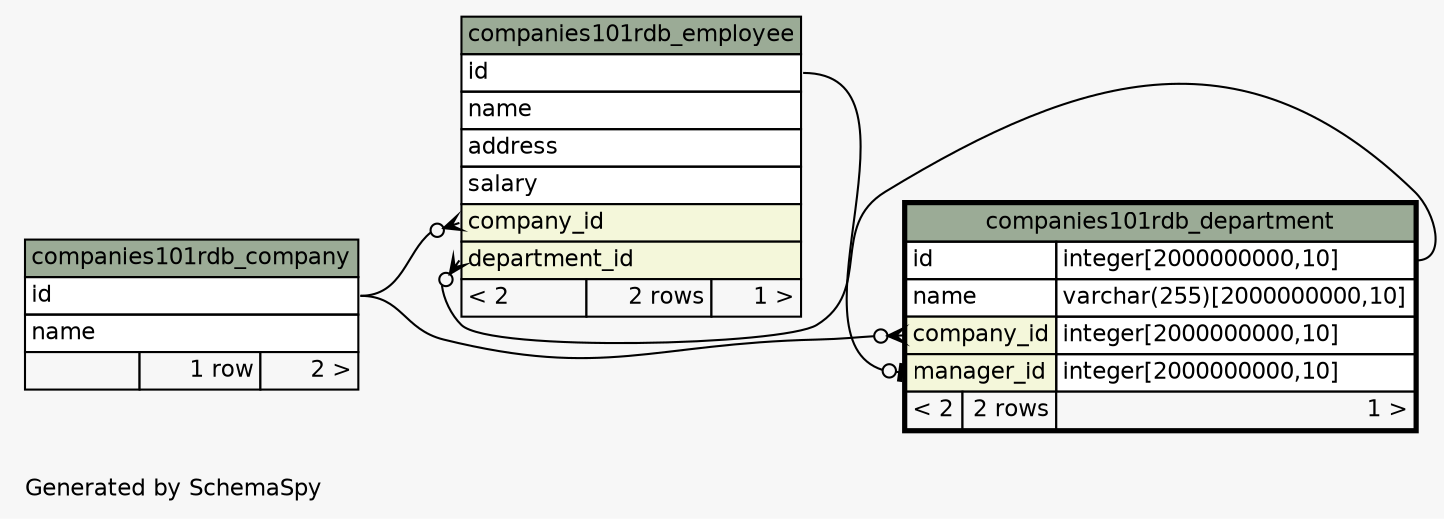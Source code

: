 // dot 2.38.0 on Windows 7 6.1
// SchemaSpy rev 590
digraph "oneDegreeRelationshipsDiagram" {
  graph [
    rankdir="RL"
    bgcolor="#f7f7f7"
    label="\nGenerated by SchemaSpy"
    labeljust="l"
    nodesep="0.18"
    ranksep="0.46"
    fontname="Helvetica"
    fontsize="11"
  ];
  node [
    fontname="Helvetica"
    fontsize="11"
    shape="plaintext"
  ];
  edge [
    arrowsize="0.8"
  ];
  "companies101rdb_department":"company_id":w -> "companies101rdb_company":"id":e [arrowhead=none dir=back arrowtail=crowodot];
  "companies101rdb_department":"manager_id":w -> "companies101rdb_employee":"id":e [arrowhead=none dir=back arrowtail=teeodot];
  "companies101rdb_employee":"company_id":w -> "companies101rdb_company":"id":e [arrowhead=none dir=back arrowtail=crowodot];
  "companies101rdb_employee":"department_id":w -> "companies101rdb_department":"id.type":e [arrowhead=none dir=back arrowtail=crowodot];
  "companies101rdb_company" [
    label=<
    <TABLE BORDER="0" CELLBORDER="1" CELLSPACING="0" BGCOLOR="#ffffff">
      <TR><TD COLSPAN="3" BGCOLOR="#9bab96" ALIGN="CENTER">companies101rdb_company</TD></TR>
      <TR><TD PORT="id" COLSPAN="3" ALIGN="LEFT">id</TD></TR>
      <TR><TD PORT="name" COLSPAN="3" ALIGN="LEFT">name</TD></TR>
      <TR><TD ALIGN="LEFT" BGCOLOR="#f7f7f7">  </TD><TD ALIGN="RIGHT" BGCOLOR="#f7f7f7">1 row</TD><TD ALIGN="RIGHT" BGCOLOR="#f7f7f7">2 &gt;</TD></TR>
    </TABLE>>
    URL="companies101rdb_company.html"
    tooltip="companies101rdb_company"
  ];
  "companies101rdb_department" [
    label=<
    <TABLE BORDER="2" CELLBORDER="1" CELLSPACING="0" BGCOLOR="#ffffff">
      <TR><TD COLSPAN="3" BGCOLOR="#9bab96" ALIGN="CENTER">companies101rdb_department</TD></TR>
      <TR><TD PORT="id" COLSPAN="2" ALIGN="LEFT">id</TD><TD PORT="id.type" ALIGN="LEFT">integer[2000000000,10]</TD></TR>
      <TR><TD PORT="name" COLSPAN="2" ALIGN="LEFT">name</TD><TD PORT="name.type" ALIGN="LEFT">varchar(255)[2000000000,10]</TD></TR>
      <TR><TD PORT="company_id" COLSPAN="2" BGCOLOR="#f4f7da" ALIGN="LEFT">company_id</TD><TD PORT="company_id.type" ALIGN="LEFT">integer[2000000000,10]</TD></TR>
      <TR><TD PORT="manager_id" COLSPAN="2" BGCOLOR="#f4f7da" ALIGN="LEFT">manager_id</TD><TD PORT="manager_id.type" ALIGN="LEFT">integer[2000000000,10]</TD></TR>
      <TR><TD ALIGN="LEFT" BGCOLOR="#f7f7f7">&lt; 2</TD><TD ALIGN="RIGHT" BGCOLOR="#f7f7f7">2 rows</TD><TD ALIGN="RIGHT" BGCOLOR="#f7f7f7">1 &gt;</TD></TR>
    </TABLE>>
    URL="companies101rdb_department.html"
    tooltip="companies101rdb_department"
  ];
  "companies101rdb_employee" [
    label=<
    <TABLE BORDER="0" CELLBORDER="1" CELLSPACING="0" BGCOLOR="#ffffff">
      <TR><TD COLSPAN="3" BGCOLOR="#9bab96" ALIGN="CENTER">companies101rdb_employee</TD></TR>
      <TR><TD PORT="id" COLSPAN="3" ALIGN="LEFT">id</TD></TR>
      <TR><TD PORT="name" COLSPAN="3" ALIGN="LEFT">name</TD></TR>
      <TR><TD PORT="address" COLSPAN="3" ALIGN="LEFT">address</TD></TR>
      <TR><TD PORT="salary" COLSPAN="3" ALIGN="LEFT">salary</TD></TR>
      <TR><TD PORT="company_id" COLSPAN="3" BGCOLOR="#f4f7da" ALIGN="LEFT">company_id</TD></TR>
      <TR><TD PORT="department_id" COLSPAN="3" BGCOLOR="#f4f7da" ALIGN="LEFT">department_id</TD></TR>
      <TR><TD ALIGN="LEFT" BGCOLOR="#f7f7f7">&lt; 2</TD><TD ALIGN="RIGHT" BGCOLOR="#f7f7f7">2 rows</TD><TD ALIGN="RIGHT" BGCOLOR="#f7f7f7">1 &gt;</TD></TR>
    </TABLE>>
    URL="companies101rdb_employee.html"
    tooltip="companies101rdb_employee"
  ];
}
